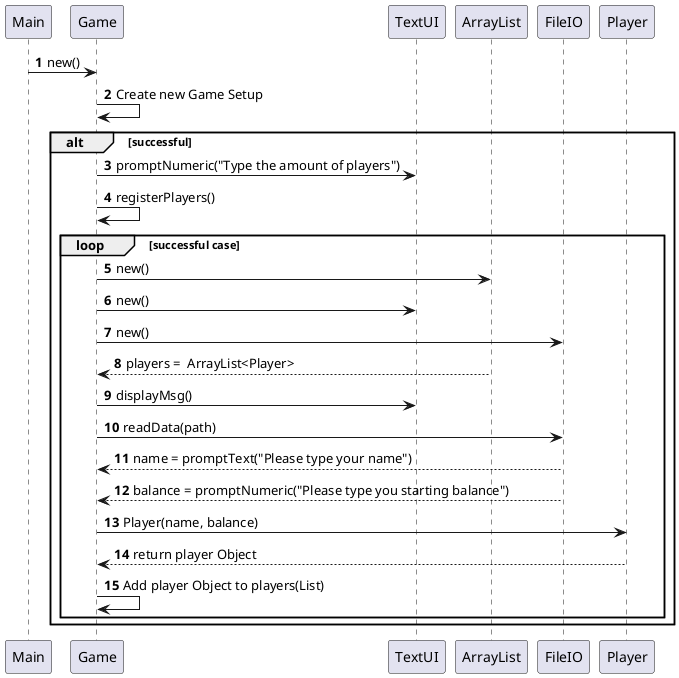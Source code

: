  @startuml
'https://plantuml.com/sequence-diagram

autonumber
Main -> Game:   new()
Game -> Game: Create new Game Setup
alt successful
 Game -> TextUI: promptNumeric("Type the amount of players")
        Game -> Game: registerPlayers()


    loop successful case
        Game -> ArrayList:  new()
        Game -> TextUI:     new()
        Game -> FileIO:     new()
        ArrayList --> Game: players =  ArrayList<Player>
        Game -> TextUI:     displayMsg()
        Game -> FileIO:     readData(path)

        FileIO --> Game:    name = promptText("Please type your name")
        FileIO --> Game:    balance = promptNumeric("Please type you starting balance")
        Game -> Player:     Player(name, balance)

        Player --> Game: return player Object
        Game -> Game: Add player Object to players(List)

    end 'of loop
end 'of alt
@enduml
